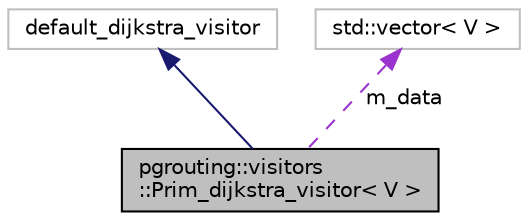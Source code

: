 digraph "pgrouting::visitors::Prim_dijkstra_visitor&lt; V &gt;"
{
  edge [fontname="Helvetica",fontsize="10",labelfontname="Helvetica",labelfontsize="10"];
  node [fontname="Helvetica",fontsize="10",shape=record];
  Node2 [label="pgrouting::visitors\l::Prim_dijkstra_visitor\< V \>",height=0.2,width=0.4,color="black", fillcolor="grey75", style="filled", fontcolor="black"];
  Node3 -> Node2 [dir="back",color="midnightblue",fontsize="10",style="solid",fontname="Helvetica"];
  Node3 [label="default_dijkstra_visitor",height=0.2,width=0.4,color="grey75", fillcolor="white", style="filled"];
  Node4 -> Node2 [dir="back",color="darkorchid3",fontsize="10",style="dashed",label=" m_data" ,fontname="Helvetica"];
  Node4 [label="std::vector\< V \>",height=0.2,width=0.4,color="grey75", fillcolor="white", style="filled"];
}
